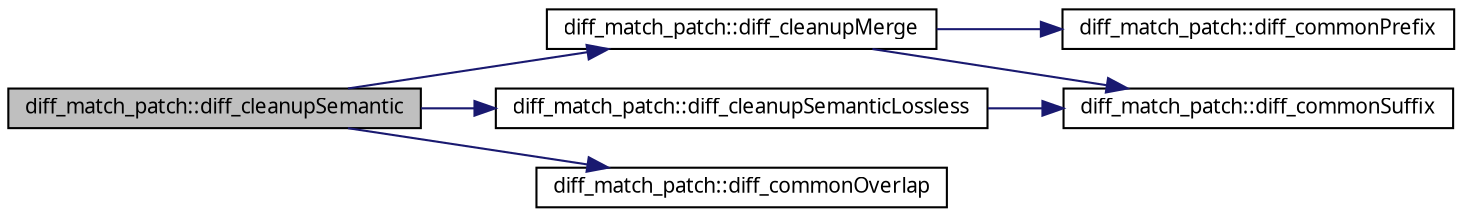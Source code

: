 digraph G
{
  edge [fontname="FreeSans.ttf",fontsize="10",labelfontname="FreeSans.ttf",labelfontsize="10"];
  node [fontname="FreeSans.ttf",fontsize="10",shape=record];
  rankdir=LR;
  Node1 [label="diff_match_patch::diff_cleanupSemantic",height=0.2,width=0.4,color="black", fillcolor="grey75", style="filled" fontcolor="black"];
  Node1 -> Node2 [color="midnightblue",fontsize="10",style="solid",fontname="FreeSans.ttf"];
  Node2 [label="diff_match_patch::diff_cleanupMerge",height=0.2,width=0.4,color="black", fillcolor="white", style="filled",URL="$classdiff__match__patch.html#ad64d391bc3f34cad326f869eedb748f9"];
  Node2 -> Node3 [color="midnightblue",fontsize="10",style="solid",fontname="FreeSans.ttf"];
  Node3 [label="diff_match_patch::diff_commonPrefix",height=0.2,width=0.4,color="black", fillcolor="white", style="filled",URL="$classdiff__match__patch.html#a6139ad292f602b8b9295fe0c48709e31"];
  Node2 -> Node4 [color="midnightblue",fontsize="10",style="solid",fontname="FreeSans.ttf"];
  Node4 [label="diff_match_patch::diff_commonSuffix",height=0.2,width=0.4,color="black", fillcolor="white", style="filled",URL="$classdiff__match__patch.html#aed765d65d9e6fb78de3725416a262586"];
  Node1 -> Node5 [color="midnightblue",fontsize="10",style="solid",fontname="FreeSans.ttf"];
  Node5 [label="diff_match_patch::diff_cleanupSemanticLossless",height=0.2,width=0.4,color="black", fillcolor="white", style="filled",URL="$classdiff__match__patch.html#afd96870070c1dc460d1c261fa3f0f485"];
  Node5 -> Node4 [color="midnightblue",fontsize="10",style="solid",fontname="FreeSans.ttf"];
  Node1 -> Node6 [color="midnightblue",fontsize="10",style="solid",fontname="FreeSans.ttf"];
  Node6 [label="diff_match_patch::diff_commonOverlap",height=0.2,width=0.4,color="black", fillcolor="white", style="filled",URL="$classdiff__match__patch.html#aa47c81e235ed1609fb915f03316d21dc"];
}
